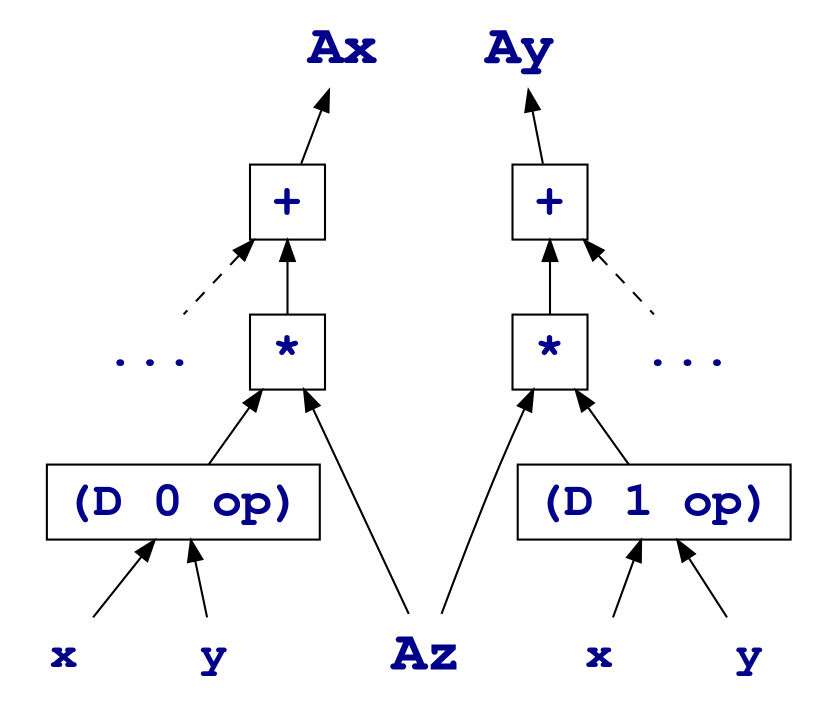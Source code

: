 digraph G {
    graph [dpi="100"]
    node [shape=square, fontsize="24", fontname="courier bold", fontcolor="blue4"]
    edge [fontsize="24", fontname="courier bold", fontcolor="blue4", dir="back"]

    x1     [label="x", shape="none", fontsize="22"]
    y1     [label="y", shape="none", fontsize="22"]
    x2     [label="x", shape="none", fontsize="22"]
    y2     [label="y", shape="none", fontsize="22"]
    
    Ax    [label="Ax", shape="none", fontsize="28"]
    i     [label="", shape="none"]
    i2     [label="", shape="none"]
    Ay    [label="Ay", shape="none", fontsize="28"]
    xsum  [label="+"]
    xdots [label="...", shape="none"]
    // xmore [label="...", shape="none"]
    ysum  [label="+"]
    ydots [label="...", shape="none"]
    // ymore [label="...", shape="none"]
    xmul  [label="*"]
    D0    [label="(D 0 op)", shape=rectangle]
    ymul  [label="*"]
    D1    [label="(D 1 op)", shape=rectangle]
    
    Az    [label="Az", shape="none", fontsize="28"]

    // x1 -> D0 [dir="forward"]
    // y1 -> D0 [dir="forward"]
    // x2 -> D1 [dir="forward"]
    // y2 -> D1 [dir="forward"]

    D0 -> x1
    D0 -> y1
    D1 -> x2
    D1 -> y2
                  
    Ax -> xsum -> xmul -> D0
                  xmul -> Az
    xsum -> xdots [style="dashed"]

                  ymul -> Az
    Ay -> ysum -> ymul -> D1


    ysum -> ydots [style="dashed"]


    Ax -> i -> Ay [style=invis]

    // xdots -> x1 [style=invis]
    // xdots -> y1 [style=invis]

    //    ydots -> x2 [style=invis]
    //  ydots -> y2 [style=invis]
    
    //    D0 -> D1 [style=invis]

    x1 -> y1 [style=invis]
    x2 -> y2 [style=invis]
    
    //    xmul -> ymul [style=invis]
    // ymul -> xmul [style=invis]

    xdots -> xmul -> i2 -> ymul -> ydots [style=invis]
    
    {rank="same"; Ax; Ay}
    {rank="max"; Az}
    {rank="same"; xsum; ysum}
    {rank="same"; x1; y1}
    {rank="same"; x2; y2}
    {rank="same"; xmul; ymul; xdots; ydots; i2}

}
